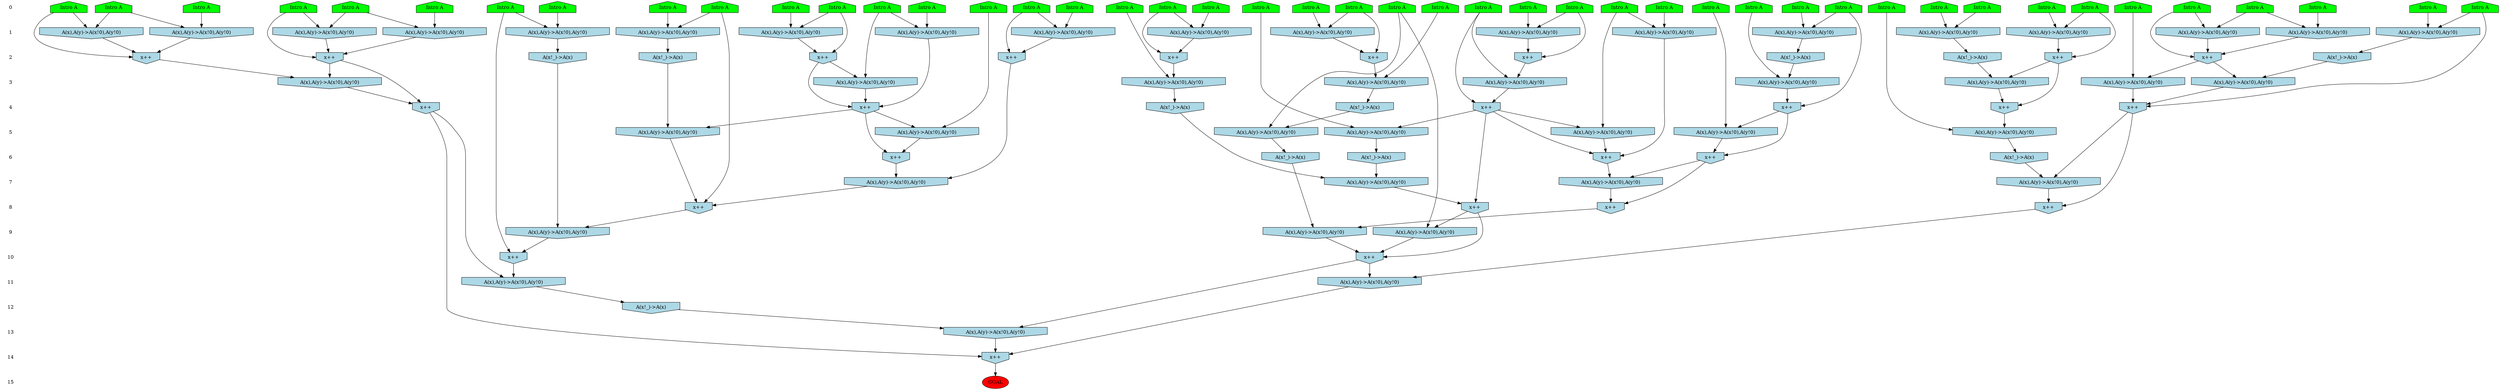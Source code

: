 /* Compression of 1 causal flows obtained in average at 2.974711E+00 t.u */
/* Compressed causal flows were: [957] */
digraph G{
 ranksep=.5 ; 
{ rank = same ; "0" [shape=plaintext] ; node_1 [label ="Intro A", shape=house, style=filled, fillcolor=green] ;
node_2 [label ="Intro A", shape=house, style=filled, fillcolor=green] ;
node_3 [label ="Intro A", shape=house, style=filled, fillcolor=green] ;
node_4 [label ="Intro A", shape=house, style=filled, fillcolor=green] ;
node_5 [label ="Intro A", shape=house, style=filled, fillcolor=green] ;
node_6 [label ="Intro A", shape=house, style=filled, fillcolor=green] ;
node_7 [label ="Intro A", shape=house, style=filled, fillcolor=green] ;
node_8 [label ="Intro A", shape=house, style=filled, fillcolor=green] ;
node_9 [label ="Intro A", shape=house, style=filled, fillcolor=green] ;
node_10 [label ="Intro A", shape=house, style=filled, fillcolor=green] ;
node_11 [label ="Intro A", shape=house, style=filled, fillcolor=green] ;
node_12 [label ="Intro A", shape=house, style=filled, fillcolor=green] ;
node_13 [label ="Intro A", shape=house, style=filled, fillcolor=green] ;
node_14 [label ="Intro A", shape=house, style=filled, fillcolor=green] ;
node_15 [label ="Intro A", shape=house, style=filled, fillcolor=green] ;
node_16 [label ="Intro A", shape=house, style=filled, fillcolor=green] ;
node_17 [label ="Intro A", shape=house, style=filled, fillcolor=green] ;
node_18 [label ="Intro A", shape=house, style=filled, fillcolor=green] ;
node_19 [label ="Intro A", shape=house, style=filled, fillcolor=green] ;
node_20 [label ="Intro A", shape=house, style=filled, fillcolor=green] ;
node_21 [label ="Intro A", shape=house, style=filled, fillcolor=green] ;
node_22 [label ="Intro A", shape=house, style=filled, fillcolor=green] ;
node_23 [label ="Intro A", shape=house, style=filled, fillcolor=green] ;
node_24 [label ="Intro A", shape=house, style=filled, fillcolor=green] ;
node_25 [label ="Intro A", shape=house, style=filled, fillcolor=green] ;
node_26 [label ="Intro A", shape=house, style=filled, fillcolor=green] ;
node_27 [label ="Intro A", shape=house, style=filled, fillcolor=green] ;
node_28 [label ="Intro A", shape=house, style=filled, fillcolor=green] ;
node_29 [label ="Intro A", shape=house, style=filled, fillcolor=green] ;
node_30 [label ="Intro A", shape=house, style=filled, fillcolor=green] ;
node_31 [label ="Intro A", shape=house, style=filled, fillcolor=green] ;
node_32 [label ="Intro A", shape=house, style=filled, fillcolor=green] ;
node_33 [label ="Intro A", shape=house, style=filled, fillcolor=green] ;
node_34 [label ="Intro A", shape=house, style=filled, fillcolor=green] ;
node_35 [label ="Intro A", shape=house, style=filled, fillcolor=green] ;
node_36 [label ="Intro A", shape=house, style=filled, fillcolor=green] ;
node_37 [label ="Intro A", shape=house, style=filled, fillcolor=green] ;
node_38 [label ="Intro A", shape=house, style=filled, fillcolor=green] ;
node_39 [label ="Intro A", shape=house, style=filled, fillcolor=green] ;
node_40 [label ="Intro A", shape=house, style=filled, fillcolor=green] ;
node_41 [label ="Intro A", shape=house, style=filled, fillcolor=green] ;
node_42 [label ="Intro A", shape=house, style=filled, fillcolor=green] ;
node_43 [label ="Intro A", shape=house, style=filled, fillcolor=green] ;
node_44 [label ="Intro A", shape=house, style=filled, fillcolor=green] ;
node_45 [label ="Intro A", shape=house, style=filled, fillcolor=green] ;
}
{ rank = same ; "1" [shape=plaintext] ; node_46 [label="A(x),A(y)->A(x!0),A(y!0)", shape=invhouse, style=filled, fillcolor = lightblue] ;
node_47 [label="A(x),A(y)->A(x!0),A(y!0)", shape=invhouse, style=filled, fillcolor = lightblue] ;
node_48 [label="A(x),A(y)->A(x!0),A(y!0)", shape=invhouse, style=filled, fillcolor = lightblue] ;
node_49 [label="A(x),A(y)->A(x!0),A(y!0)", shape=invhouse, style=filled, fillcolor = lightblue] ;
node_50 [label="A(x),A(y)->A(x!0),A(y!0)", shape=invhouse, style=filled, fillcolor = lightblue] ;
node_51 [label="A(x),A(y)->A(x!0),A(y!0)", shape=invhouse, style=filled, fillcolor = lightblue] ;
node_52 [label="A(x),A(y)->A(x!0),A(y!0)", shape=invhouse, style=filled, fillcolor = lightblue] ;
node_53 [label="A(x),A(y)->A(x!0),A(y!0)", shape=invhouse, style=filled, fillcolor = lightblue] ;
node_54 [label="A(x),A(y)->A(x!0),A(y!0)", shape=invhouse, style=filled, fillcolor = lightblue] ;
node_56 [label="A(x),A(y)->A(x!0),A(y!0)", shape=invhouse, style=filled, fillcolor = lightblue] ;
node_59 [label="A(x),A(y)->A(x!0),A(y!0)", shape=invhouse, style=filled, fillcolor = lightblue] ;
node_60 [label="A(x),A(y)->A(x!0),A(y!0)", shape=invhouse, style=filled, fillcolor = lightblue] ;
node_63 [label="A(x),A(y)->A(x!0),A(y!0)", shape=invhouse, style=filled, fillcolor = lightblue] ;
node_64 [label="A(x),A(y)->A(x!0),A(y!0)", shape=invhouse, style=filled, fillcolor = lightblue] ;
node_67 [label="A(x),A(y)->A(x!0),A(y!0)", shape=invhouse, style=filled, fillcolor = lightblue] ;
node_77 [label="A(x),A(y)->A(x!0),A(y!0)", shape=invhouse, style=filled, fillcolor = lightblue] ;
node_84 [label="A(x),A(y)->A(x!0),A(y!0)", shape=invhouse, style=filled, fillcolor = lightblue] ;
node_87 [label="A(x),A(y)->A(x!0),A(y!0)", shape=invhouse, style=filled, fillcolor = lightblue] ;
node_98 [label="A(x),A(y)->A(x!0),A(y!0)", shape=invhouse, style=filled, fillcolor = lightblue] ;
}
{ rank = same ; "2" [shape=plaintext] ; node_55 [label="x++", shape=invhouse, style=filled, fillcolor = lightblue] ;
node_57 [label="x++", shape=invhouse, style=filled, fillcolor = lightblue] ;
node_61 [label="x++", shape=invhouse, style=filled, fillcolor = lightblue] ;
node_62 [label="x++", shape=invhouse, style=filled, fillcolor = lightblue] ;
node_65 [label="x++", shape=invhouse, style=filled, fillcolor = lightblue] ;
node_66 [label="x++", shape=invhouse, style=filled, fillcolor = lightblue] ;
node_68 [label="A(x!_)->A(x)", shape=invhouse, style=filled, fillcolor = lightblue] ;
node_70 [label="A(x!_)->A(x)", shape=invhouse, style=filled, fillcolor = lightblue] ;
node_71 [label="x++", shape=invhouse, style=filled, fillcolor = lightblue] ;
node_72 [label="x++", shape=invhouse, style=filled, fillcolor = lightblue] ;
node_80 [label="A(x!_)->A(x)", shape=invhouse, style=filled, fillcolor = lightblue] ;
node_90 [label="A(x!_)->A(x)", shape=invhouse, style=filled, fillcolor = lightblue] ;
node_92 [label="x++", shape=invhouse, style=filled, fillcolor = lightblue] ;
node_99 [label="A(x!_)->A(x)", shape=invhouse, style=filled, fillcolor = lightblue] ;
}
{ rank = same ; "3" [shape=plaintext] ; node_58 [label="A(x),A(y)->A(x!0),A(y!0)", shape=invhouse, style=filled, fillcolor = lightblue] ;
node_69 [label="A(x),A(y)->A(x!0),A(y!0)", shape=invhouse, style=filled, fillcolor = lightblue] ;
node_73 [label="A(x),A(y)->A(x!0),A(y!0)", shape=invhouse, style=filled, fillcolor = lightblue] ;
node_74 [label="A(x),A(y)->A(x!0),A(y!0)", shape=invhouse, style=filled, fillcolor = lightblue] ;
node_83 [label="A(x),A(y)->A(x!0),A(y!0)", shape=invhouse, style=filled, fillcolor = lightblue] ;
node_85 [label="A(x),A(y)->A(x!0),A(y!0)", shape=invhouse, style=filled, fillcolor = lightblue] ;
node_101 [label="A(x),A(y)->A(x!0),A(y!0)", shape=invhouse, style=filled, fillcolor = lightblue] ;
node_103 [label="A(x),A(y)->A(x!0),A(y!0)", shape=invhouse, style=filled, fillcolor = lightblue] ;
node_107 [label="A(x),A(y)->A(x!0),A(y!0)", shape=invhouse, style=filled, fillcolor = lightblue] ;
}
{ rank = same ; "4" [shape=plaintext] ; node_75 [label="x++", shape=invhouse, style=filled, fillcolor = lightblue] ;
node_76 [label="A(x!_)->A(x)", shape=invhouse, style=filled, fillcolor = lightblue] ;
node_78 [label="x++", shape=invhouse, style=filled, fillcolor = lightblue] ;
node_81 [label="A(x!_)->A(x)", shape=invhouse, style=filled, fillcolor = lightblue] ;
node_100 [label="x++", shape=invhouse, style=filled, fillcolor = lightblue] ;
node_104 [label="x++", shape=invhouse, style=filled, fillcolor = lightblue] ;
node_114 [label="x++", shape=invhouse, style=filled, fillcolor = lightblue] ;
node_116 [label="x++", shape=invhouse, style=filled, fillcolor = lightblue] ;
}
{ rank = same ; "5" [shape=plaintext] ; node_79 [label="A(x),A(y)->A(x!0),A(y!0)", shape=invhouse, style=filled, fillcolor = lightblue] ;
node_86 [label="A(x),A(y)->A(x!0),A(y!0)", shape=invhouse, style=filled, fillcolor = lightblue] ;
node_88 [label="A(x),A(y)->A(x!0),A(y!0)", shape=invhouse, style=filled, fillcolor = lightblue] ;
node_89 [label="A(x),A(y)->A(x!0),A(y!0)", shape=invhouse, style=filled, fillcolor = lightblue] ;
node_91 [label="A(x),A(y)->A(x!0),A(y!0)", shape=invhouse, style=filled, fillcolor = lightblue] ;
node_105 [label="A(x),A(y)->A(x!0),A(y!0)", shape=invhouse, style=filled, fillcolor = lightblue] ;
node_109 [label="A(x),A(y)->A(x!0),A(y!0)", shape=invhouse, style=filled, fillcolor = lightblue] ;
}
{ rank = same ; "6" [shape=plaintext] ; node_82 [label="x++", shape=invhouse, style=filled, fillcolor = lightblue] ;
node_94 [label="A(x!_)->A(x)", shape=invhouse, style=filled, fillcolor = lightblue] ;
node_95 [label="A(x!_)->A(x)", shape=invhouse, style=filled, fillcolor = lightblue] ;
node_97 [label="x++", shape=invhouse, style=filled, fillcolor = lightblue] ;
node_106 [label="x++", shape=invhouse, style=filled, fillcolor = lightblue] ;
node_111 [label="A(x!_)->A(x)", shape=invhouse, style=filled, fillcolor = lightblue] ;
}
{ rank = same ; "7" [shape=plaintext] ; node_93 [label="A(x),A(y)->A(x!0),A(y!0)", shape=invhouse, style=filled, fillcolor = lightblue] ;
node_102 [label="A(x),A(y)->A(x!0),A(y!0)", shape=invhouse, style=filled, fillcolor = lightblue] ;
node_108 [label="A(x),A(y)->A(x!0),A(y!0)", shape=invhouse, style=filled, fillcolor = lightblue] ;
node_120 [label="A(x),A(y)->A(x!0),A(y!0)", shape=invhouse, style=filled, fillcolor = lightblue] ;
}
{ rank = same ; "8" [shape=plaintext] ; node_96 [label="x++", shape=invhouse, style=filled, fillcolor = lightblue] ;
node_110 [label="x++", shape=invhouse, style=filled, fillcolor = lightblue] ;
node_112 [label="x++", shape=invhouse, style=filled, fillcolor = lightblue] ;
node_121 [label="x++", shape=invhouse, style=filled, fillcolor = lightblue] ;
}
{ rank = same ; "9" [shape=plaintext] ; node_113 [label="A(x),A(y)->A(x!0),A(y!0)", shape=invhouse, style=filled, fillcolor = lightblue] ;
node_115 [label="A(x),A(y)->A(x!0),A(y!0)", shape=invhouse, style=filled, fillcolor = lightblue] ;
node_118 [label="A(x),A(y)->A(x!0),A(y!0)", shape=invhouse, style=filled, fillcolor = lightblue] ;
}
{ rank = same ; "10" [shape=plaintext] ; node_117 [label="x++", shape=invhouse, style=filled, fillcolor = lightblue] ;
node_119 [label="x++", shape=invhouse, style=filled, fillcolor = lightblue] ;
}
{ rank = same ; "11" [shape=plaintext] ; node_122 [label="A(x),A(y)->A(x!0),A(y!0)", shape=invhouse, style=filled, fillcolor = lightblue] ;
node_123 [label="A(x),A(y)->A(x!0),A(y!0)", shape=invhouse, style=filled, fillcolor = lightblue] ;
}
{ rank = same ; "12" [shape=plaintext] ; node_124 [label="A(x!_)->A(x)", shape=invhouse, style=filled, fillcolor = lightblue] ;
}
{ rank = same ; "13" [shape=plaintext] ; node_125 [label="A(x),A(y)->A(x!0),A(y!0)", shape=invhouse, style=filled, fillcolor = lightblue] ;
}
{ rank = same ; "14" [shape=plaintext] ; node_126 [label="x++", shape=invhouse, style=filled, fillcolor = lightblue] ;
}
{ rank = same ; "15" [shape=plaintext] ; node_127 [label ="GOAL", style=filled, fillcolor=red] ;
}
"0" -> "1" [style="invis"]; 
"1" -> "2" [style="invis"]; 
"2" -> "3" [style="invis"]; 
"3" -> "4" [style="invis"]; 
"4" -> "5" [style="invis"]; 
"5" -> "6" [style="invis"]; 
"6" -> "7" [style="invis"]; 
"7" -> "8" [style="invis"]; 
"8" -> "9" [style="invis"]; 
"9" -> "10" [style="invis"]; 
"10" -> "11" [style="invis"]; 
"11" -> "12" [style="invis"]; 
"12" -> "13" [style="invis"]; 
"13" -> "14" [style="invis"]; 
"14" -> "15" [style="invis"]; 
node_31 -> node_46
node_38 -> node_46
node_13 -> node_47
node_24 -> node_47
node_2 -> node_48
node_4 -> node_48
node_3 -> node_49
node_26 -> node_49
node_12 -> node_50
node_39 -> node_50
node_7 -> node_51
node_36 -> node_51
node_3 -> node_52
node_20 -> node_52
node_9 -> node_53
node_10 -> node_53
node_16 -> node_54
node_19 -> node_54
node_12 -> node_55
node_50 -> node_55
node_22 -> node_56
node_27 -> node_56
node_31 -> node_57
node_46 -> node_57
node_18 -> node_58
node_55 -> node_58
node_22 -> node_59
node_37 -> node_59
node_23 -> node_60
node_34 -> node_60
node_34 -> node_61
node_60 -> node_61
node_7 -> node_62
node_51 -> node_62
node_8 -> node_63
node_29 -> node_63
node_28 -> node_64
node_33 -> node_64
node_27 -> node_65
node_56 -> node_65
node_59 -> node_65
node_24 -> node_66
node_47 -> node_66
node_6 -> node_67
node_32 -> node_67
node_48 -> node_68
node_42 -> node_69
node_61 -> node_69
node_54 -> node_70
node_9 -> node_71
node_53 -> node_71
node_20 -> node_72
node_49 -> node_72
node_52 -> node_72
node_32 -> node_73
node_62 -> node_73
node_40 -> node_74
node_57 -> node_74
node_40 -> node_75
node_74 -> node_75
node_58 -> node_76
node_11 -> node_77
node_44 -> node_77
node_62 -> node_78
node_67 -> node_78
node_73 -> node_78
node_15 -> node_79
node_78 -> node_79
node_64 -> node_80
node_69 -> node_81
node_78 -> node_82
node_79 -> node_82
node_66 -> node_83
node_80 -> node_83
node_21 -> node_84
node_43 -> node_84
node_1 -> node_85
node_68 -> node_85
node_70 -> node_86
node_78 -> node_86
node_25 -> node_87
node_44 -> node_87
node_21 -> node_88
node_75 -> node_88
node_14 -> node_89
node_75 -> node_89
node_63 -> node_90
node_5 -> node_91
node_76 -> node_91
node_25 -> node_92
node_77 -> node_92
node_87 -> node_92
node_71 -> node_93
node_82 -> node_93
node_89 -> node_94
node_91 -> node_95
node_19 -> node_96
node_86 -> node_96
node_93 -> node_96
node_75 -> node_97
node_84 -> node_97
node_88 -> node_97
node_17 -> node_98
node_30 -> node_98
node_98 -> node_99
node_4 -> node_100
node_85 -> node_100
node_35 -> node_101
node_72 -> node_101
node_81 -> node_102
node_94 -> node_102
node_65 -> node_103
node_92 -> node_103
node_66 -> node_104
node_83 -> node_104
node_45 -> node_105
node_100 -> node_105
node_100 -> node_106
node_105 -> node_106
node_72 -> node_107
node_90 -> node_107
node_97 -> node_108
node_106 -> node_108
node_41 -> node_109
node_104 -> node_109
node_75 -> node_110
node_102 -> node_110
node_109 -> node_111
node_106 -> node_112
node_108 -> node_112
node_5 -> node_113
node_110 -> node_113
node_29 -> node_114
node_101 -> node_114
node_107 -> node_114
node_95 -> node_115
node_112 -> node_115
node_65 -> node_116
node_103 -> node_116
node_110 -> node_117
node_113 -> node_117
node_115 -> node_117
node_96 -> node_118
node_99 -> node_118
node_17 -> node_119
node_118 -> node_119
node_111 -> node_120
node_114 -> node_120
node_114 -> node_121
node_120 -> node_121
node_116 -> node_122
node_119 -> node_122
node_117 -> node_123
node_121 -> node_123
node_122 -> node_124
node_117 -> node_125
node_124 -> node_125
node_116 -> node_126
node_123 -> node_126
node_125 -> node_126
node_126 -> node_127
}
/*
 Dot generation time: 0.000519
*/